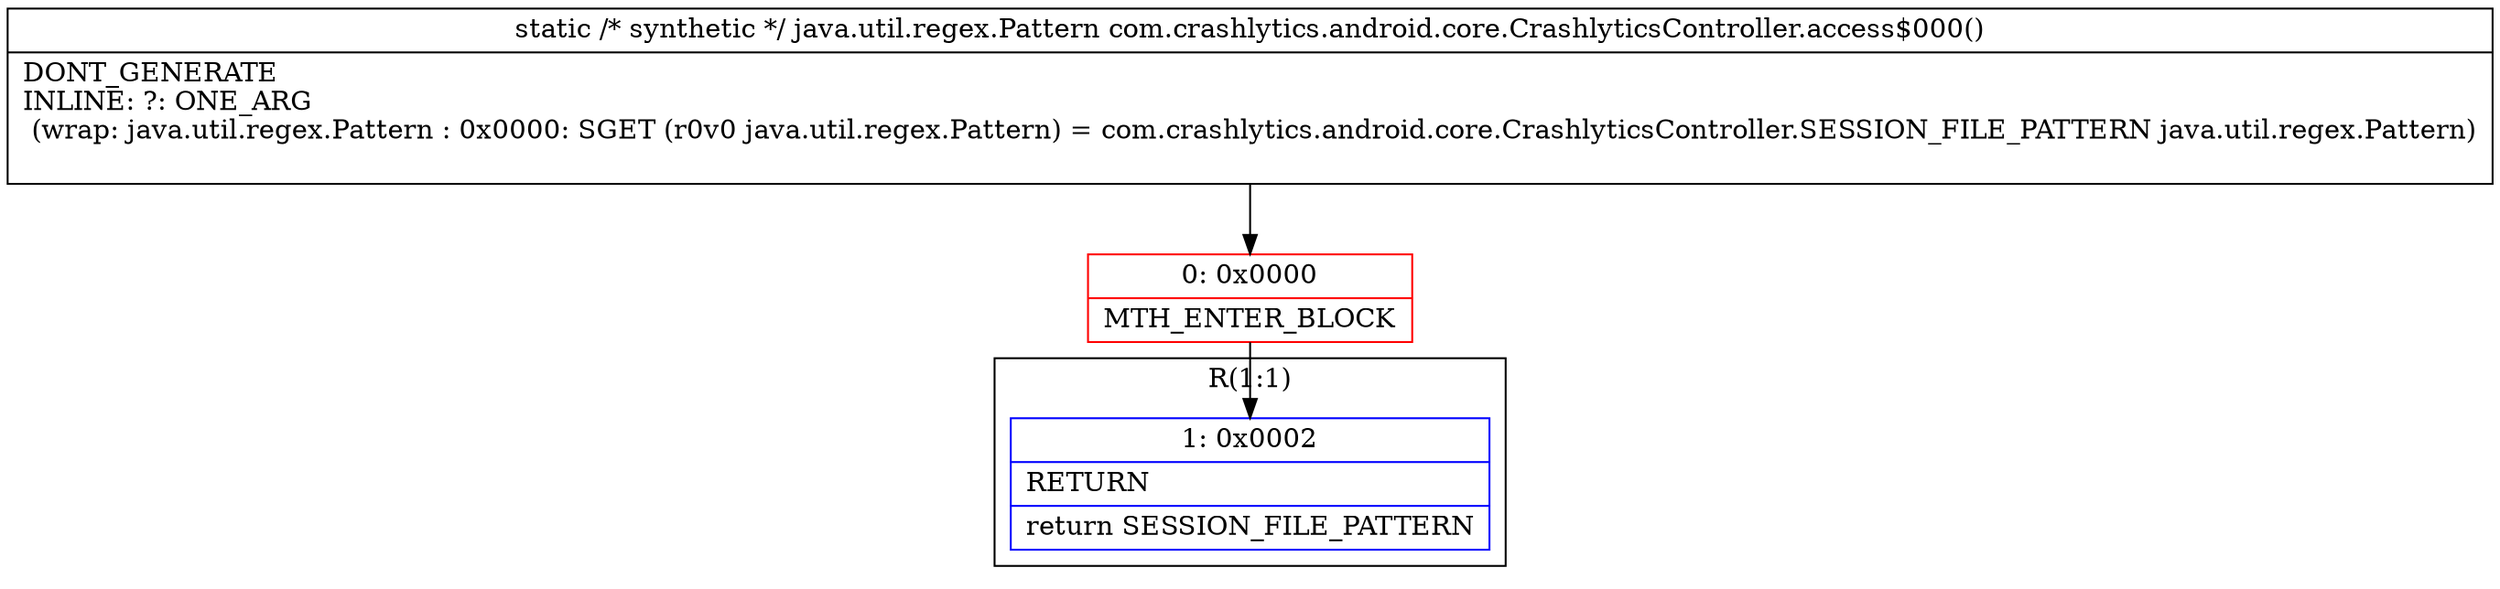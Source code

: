 digraph "CFG forcom.crashlytics.android.core.CrashlyticsController.access$000()Ljava\/util\/regex\/Pattern;" {
subgraph cluster_Region_1106540157 {
label = "R(1:1)";
node [shape=record,color=blue];
Node_1 [shape=record,label="{1\:\ 0x0002|RETURN\l|return SESSION_FILE_PATTERN\l}"];
}
Node_0 [shape=record,color=red,label="{0\:\ 0x0000|MTH_ENTER_BLOCK\l}"];
MethodNode[shape=record,label="{static \/* synthetic *\/ java.util.regex.Pattern com.crashlytics.android.core.CrashlyticsController.access$000()  | DONT_GENERATE\lINLINE: ?: ONE_ARG  \l  (wrap: java.util.regex.Pattern : 0x0000: SGET  (r0v0 java.util.regex.Pattern) =  com.crashlytics.android.core.CrashlyticsController.SESSION_FILE_PATTERN java.util.regex.Pattern)\l\l}"];
MethodNode -> Node_0;
Node_0 -> Node_1;
}

